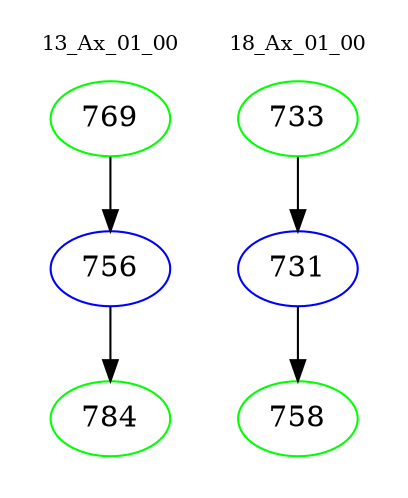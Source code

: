 digraph{
subgraph cluster_0 {
color = white
label = "13_Ax_01_00";
fontsize=10;
T0_769 [label="769", color="green"]
T0_769 -> T0_756 [color="black"]
T0_756 [label="756", color="blue"]
T0_756 -> T0_784 [color="black"]
T0_784 [label="784", color="green"]
}
subgraph cluster_1 {
color = white
label = "18_Ax_01_00";
fontsize=10;
T1_733 [label="733", color="green"]
T1_733 -> T1_731 [color="black"]
T1_731 [label="731", color="blue"]
T1_731 -> T1_758 [color="black"]
T1_758 [label="758", color="green"]
}
}
